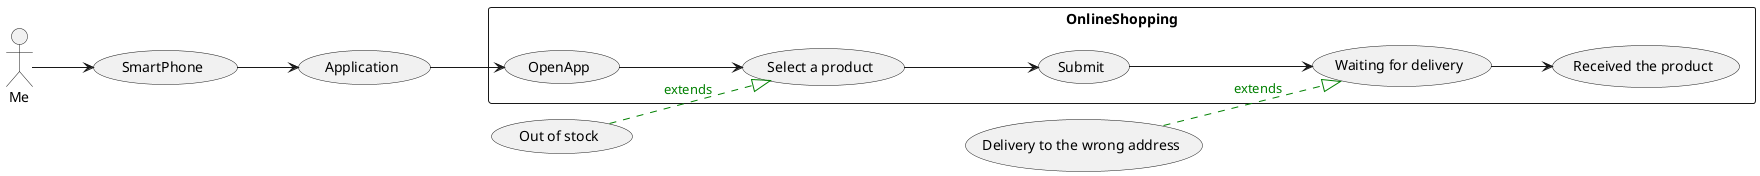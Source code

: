 @startuml
left to right direction

:Me:as me
(SmartPhone) as phone
(Application) as app
(Delivery to the wrong address) as pb1
(Out of stock)as pb2
rectangle OnlineShopping{
usecase "OpenApp" as c1
usecase "Select a product" as c2
usecase "Submit"as c3
usecase "Waiting for delivery"as c4
usecase "Received the product"as c5
}
me --> phone
phone --> app
app --> c1
c1 --> c2
c2 --> c3
c3 --> c4
c4 --> c5
pb1 --|> c4#green;line.dashed;text:green : extends
pb2 --|> c2#green;line.dashed;text:green : extends
@enduml